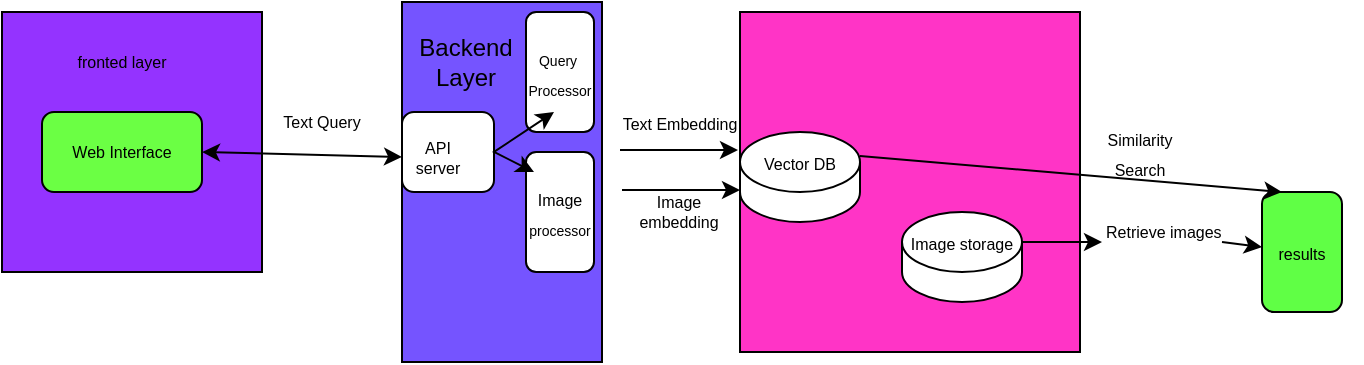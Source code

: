 <mxfile version="26.0.13">
  <diagram name="Page-1" id="6saZNYcrLodcOuAmdLzd">
    <mxGraphModel dx="794" dy="412" grid="1" gridSize="10" guides="1" tooltips="1" connect="1" arrows="1" fold="1" page="1" pageScale="1" pageWidth="827" pageHeight="1169" math="0" shadow="0">
      <root>
        <mxCell id="0" />
        <mxCell id="1" parent="0" />
        <mxCell id="bRfTEf3vcqRI0EIgpDa1-1" value="&lt;div&gt;&lt;br&gt;&lt;/div&gt;&lt;div&gt;&lt;br&gt;&lt;/div&gt;&lt;div&gt;&lt;br&gt;&lt;/div&gt;&lt;div&gt;&lt;br&gt;&lt;/div&gt;" style="whiteSpace=wrap;html=1;aspect=fixed;align=left;fillColor=light-dark(#9433FF,var(--ge-dark-color, #121212));" vertex="1" parent="1">
          <mxGeometry x="10" y="10" width="130" height="130" as="geometry" />
        </mxCell>
        <mxCell id="bRfTEf3vcqRI0EIgpDa1-2" value="&lt;span style=&quot;text-align: left;&quot;&gt;fronted layer&lt;/span&gt;" style="text;html=1;align=center;verticalAlign=middle;whiteSpace=wrap;rounded=0;fontSize=8;" vertex="1" parent="1">
          <mxGeometry x="40" y="20" width="60" height="30" as="geometry" />
        </mxCell>
        <mxCell id="bRfTEf3vcqRI0EIgpDa1-3" value="" style="rounded=1;whiteSpace=wrap;html=1;fillColor=light-dark(#6BFF44,var(--ge-dark-color, #121212));" vertex="1" parent="1">
          <mxGeometry x="30" y="60" width="80" height="40" as="geometry" />
        </mxCell>
        <mxCell id="bRfTEf3vcqRI0EIgpDa1-4" value="Web Interface" style="text;html=1;align=center;verticalAlign=middle;whiteSpace=wrap;rounded=0;fontSize=8;" vertex="1" parent="1">
          <mxGeometry x="40" y="65" width="60" height="30" as="geometry" />
        </mxCell>
        <mxCell id="bRfTEf3vcqRI0EIgpDa1-5" value="" style="endArrow=classic;startArrow=classic;html=1;rounded=0;entryX=0;entryY=0.5;entryDx=0;entryDy=0;" edge="1" parent="1" target="bRfTEf3vcqRI0EIgpDa1-19">
          <mxGeometry width="50" height="50" relative="1" as="geometry">
            <mxPoint x="110" y="80" as="sourcePoint" />
            <mxPoint x="334" y="80.23" as="targetPoint" />
          </mxGeometry>
        </mxCell>
        <mxCell id="bRfTEf3vcqRI0EIgpDa1-6" value="" style="rounded=0;whiteSpace=wrap;html=1;fillColor=light-dark(#7554FF,var(--ge-dark-color, #121212));" vertex="1" parent="1">
          <mxGeometry x="210" y="5" width="100" height="180" as="geometry" />
        </mxCell>
        <mxCell id="bRfTEf3vcqRI0EIgpDa1-7" value="Text Query" style="text;html=1;align=center;verticalAlign=middle;whiteSpace=wrap;rounded=0;fontSize=8;" vertex="1" parent="1">
          <mxGeometry x="140" y="50" width="60" height="30" as="geometry" />
        </mxCell>
        <mxCell id="bRfTEf3vcqRI0EIgpDa1-11" value="" style="rounded=1;whiteSpace=wrap;html=1;" vertex="1" parent="1">
          <mxGeometry x="272" y="10" width="34" height="60" as="geometry" />
        </mxCell>
        <mxCell id="bRfTEf3vcqRI0EIgpDa1-12" value="" style="rounded=1;whiteSpace=wrap;html=1;" vertex="1" parent="1">
          <mxGeometry x="272" y="80" width="34" height="60" as="geometry" />
        </mxCell>
        <mxCell id="bRfTEf3vcqRI0EIgpDa1-10" value="&lt;span style=&quot;color: rgba(0, 0, 0, 0); font-family: monospace; font-size: 0px; text-align: start; text-wrap-mode: nowrap;&quot;&gt;%3CmxGraphModel%3E%3Croot%3E%3CmxCell%20id%3D%220%22%2F%3E%3CmxCell%20id%3D%221%22%20parent%3D%220%22%2F%3E%3CmxCell%20id%3D%222%22%20value%3D%22API%20server%22%20style%3D%22text%3Bhtml%3D1%3Balign%3Dcenter%3BverticalAlign%3Dmiddle%3BwhiteSpace%3Dwrap%3Brounded%3D0%3B%22%20vertex%3D%221%22%20parent%3D%221%22%3E%3CmxGeometry%20x%3D%22460%22%20y%3D%22155%22%20width%3D%2260%22%20height%3D%2230%22%20as%3D%22geometry%22%2F%3E%3C%2FmxCell%3E%3C%2Froot%3E%3C%2FmxGraphModel%3E&lt;/span&gt;" style="rounded=1;whiteSpace=wrap;html=1;" vertex="1" parent="1">
          <mxGeometry x="210" y="60" width="46" height="40" as="geometry" />
        </mxCell>
        <mxCell id="bRfTEf3vcqRI0EIgpDa1-19" value="API server" style="text;html=1;align=center;verticalAlign=middle;whiteSpace=wrap;rounded=0;fontSize=8;" vertex="1" parent="1">
          <mxGeometry x="210" y="65" width="36" height="35" as="geometry" />
        </mxCell>
        <mxCell id="bRfTEf3vcqRI0EIgpDa1-24" value="" style="endArrow=classic;startArrow=classic;html=1;rounded=0;" edge="1" parent="1">
          <mxGeometry width="50" height="50" relative="1" as="geometry">
            <mxPoint x="286" y="60" as="sourcePoint" />
            <mxPoint x="276" y="90" as="targetPoint" />
            <Array as="points">
              <mxPoint x="256" y="80" />
            </Array>
          </mxGeometry>
        </mxCell>
        <mxCell id="bRfTEf3vcqRI0EIgpDa1-33" value="&lt;font style=&quot;font-size: 7px;&quot;&gt;Query&amp;nbsp;&lt;/font&gt;&lt;div&gt;&lt;font style=&quot;font-size: 7px;&quot;&gt;&lt;font style=&quot;&quot;&gt;Processo&lt;/font&gt;r&lt;/font&gt;&lt;/div&gt;" style="text;html=1;align=center;verticalAlign=middle;whiteSpace=wrap;rounded=0;" vertex="1" parent="1">
          <mxGeometry x="259" y="25" width="60" height="30" as="geometry" />
        </mxCell>
        <mxCell id="bRfTEf3vcqRI0EIgpDa1-34" value="&lt;font style=&quot;font-size: 8px;&quot;&gt;Image&lt;/font&gt;&lt;div&gt;&lt;font style=&quot;font-size: 7px;&quot;&gt;&lt;font style=&quot;&quot;&gt;process&lt;/font&gt;or&lt;/font&gt;&lt;/div&gt;" style="text;html=1;align=center;verticalAlign=middle;whiteSpace=wrap;rounded=0;" vertex="1" parent="1">
          <mxGeometry x="259" y="95" width="60" height="30" as="geometry" />
        </mxCell>
        <mxCell id="bRfTEf3vcqRI0EIgpDa1-35" value="&lt;font style=&quot;font-size: 8px;&quot;&gt;Text Embedding&lt;/font&gt;" style="text;html=1;align=center;verticalAlign=middle;whiteSpace=wrap;rounded=0;" vertex="1" parent="1">
          <mxGeometry x="319" y="40" width="60" height="50" as="geometry" />
        </mxCell>
        <mxCell id="bRfTEf3vcqRI0EIgpDa1-40" value="Image embedding" style="text;html=1;align=center;verticalAlign=middle;whiteSpace=wrap;rounded=0;fontSize=8;" vertex="1" parent="1">
          <mxGeometry x="318" y="95" width="61" height="30" as="geometry" />
        </mxCell>
        <mxCell id="bRfTEf3vcqRI0EIgpDa1-41" value="" style="whiteSpace=wrap;html=1;aspect=fixed;fillColor=light-dark(#FF34C6,var(--ge-dark-color, #121212));" vertex="1" parent="1">
          <mxGeometry x="379" y="10" width="170" height="170" as="geometry" />
        </mxCell>
        <mxCell id="bRfTEf3vcqRI0EIgpDa1-42" value="" style="shape=cylinder3;whiteSpace=wrap;html=1;boundedLbl=1;backgroundOutline=1;size=15;" vertex="1" parent="1">
          <mxGeometry x="379" y="70" width="60" height="45" as="geometry" />
        </mxCell>
        <mxCell id="bRfTEf3vcqRI0EIgpDa1-43" value="Backend Layer" style="text;html=1;align=center;verticalAlign=middle;whiteSpace=wrap;rounded=0;" vertex="1" parent="1">
          <mxGeometry x="212" y="20" width="60" height="30" as="geometry" />
        </mxCell>
        <mxCell id="bRfTEf3vcqRI0EIgpDa1-44" value="" style="shape=cylinder3;whiteSpace=wrap;html=1;boundedLbl=1;backgroundOutline=1;size=15;" vertex="1" parent="1">
          <mxGeometry x="460" y="110" width="60" height="45" as="geometry" />
        </mxCell>
        <mxCell id="bRfTEf3vcqRI0EIgpDa1-58" value="" style="endArrow=classic;html=1;rounded=0;" edge="1" parent="1">
          <mxGeometry width="50" height="50" relative="1" as="geometry">
            <mxPoint x="319" y="79" as="sourcePoint" />
            <mxPoint x="378" y="79" as="targetPoint" />
          </mxGeometry>
        </mxCell>
        <mxCell id="bRfTEf3vcqRI0EIgpDa1-60" value="" style="endArrow=classic;html=1;rounded=0;" edge="1" parent="1">
          <mxGeometry width="50" height="50" relative="1" as="geometry">
            <mxPoint x="320" y="99" as="sourcePoint" />
            <mxPoint x="379" y="99" as="targetPoint" />
          </mxGeometry>
        </mxCell>
        <mxCell id="bRfTEf3vcqRI0EIgpDa1-62" value="&lt;font style=&quot;font-size: 8px;&quot;&gt;Vector DB&lt;/font&gt;" style="text;html=1;align=center;verticalAlign=middle;whiteSpace=wrap;rounded=0;" vertex="1" parent="1">
          <mxGeometry x="379" y="70" width="60" height="30" as="geometry" />
        </mxCell>
        <mxCell id="bRfTEf3vcqRI0EIgpDa1-64" value="&lt;span style=&quot;font-size: 8px;&quot;&gt;Image storage&lt;/span&gt;" style="text;html=1;align=center;verticalAlign=middle;whiteSpace=wrap;rounded=0;" vertex="1" parent="1">
          <mxGeometry x="460" y="110" width="60" height="30" as="geometry" />
        </mxCell>
        <mxCell id="bRfTEf3vcqRI0EIgpDa1-65" value="" style="endArrow=classic;html=1;rounded=0;exitX=1;exitY=0.5;exitDx=0;exitDy=0;" edge="1" parent="1" source="bRfTEf3vcqRI0EIgpDa1-71" target="bRfTEf3vcqRI0EIgpDa1-66">
          <mxGeometry width="50" height="50" relative="1" as="geometry">
            <mxPoint x="530" y="125" as="sourcePoint" />
            <mxPoint x="590" y="125" as="targetPoint" />
          </mxGeometry>
        </mxCell>
        <mxCell id="bRfTEf3vcqRI0EIgpDa1-66" value="" style="rounded=1;whiteSpace=wrap;html=1;fillColor=light-dark(#60FF45,var(--ge-dark-color, #121212));" vertex="1" parent="1">
          <mxGeometry x="640" y="100" width="40" height="60" as="geometry" />
        </mxCell>
        <mxCell id="bRfTEf3vcqRI0EIgpDa1-67" value="" style="endArrow=classic;html=1;rounded=0;exitX=1;exitY=0.5;exitDx=0;exitDy=0;entryX=0.25;entryY=0;entryDx=0;entryDy=0;" edge="1" parent="1" target="bRfTEf3vcqRI0EIgpDa1-66">
          <mxGeometry width="50" height="50" relative="1" as="geometry">
            <mxPoint x="439" y="82" as="sourcePoint" />
            <mxPoint x="539" y="82" as="targetPoint" />
          </mxGeometry>
        </mxCell>
        <mxCell id="bRfTEf3vcqRI0EIgpDa1-69" value="&lt;span style=&quot;font-size: 8px;&quot;&gt;Similarity Search&lt;/span&gt;" style="text;html=1;align=center;verticalAlign=middle;whiteSpace=wrap;rounded=0;" vertex="1" parent="1">
          <mxGeometry x="549" y="65" width="60" height="30" as="geometry" />
        </mxCell>
        <mxCell id="bRfTEf3vcqRI0EIgpDa1-70" value="&lt;span style=&quot;font-size: 8px;&quot;&gt;results&lt;/span&gt;" style="text;html=1;align=center;verticalAlign=middle;whiteSpace=wrap;rounded=0;" vertex="1" parent="1">
          <mxGeometry x="630" y="115" width="60" height="30" as="geometry" />
        </mxCell>
        <mxCell id="bRfTEf3vcqRI0EIgpDa1-72" value="" style="endArrow=classic;html=1;rounded=0;exitX=1;exitY=0.5;exitDx=0;exitDy=0;" edge="1" parent="1" source="bRfTEf3vcqRI0EIgpDa1-64" target="bRfTEf3vcqRI0EIgpDa1-71">
          <mxGeometry width="50" height="50" relative="1" as="geometry">
            <mxPoint x="520" y="125" as="sourcePoint" />
            <mxPoint x="640" y="129" as="targetPoint" />
          </mxGeometry>
        </mxCell>
        <mxCell id="bRfTEf3vcqRI0EIgpDa1-71" value="&lt;div style=&quot;text-align: center;&quot;&gt;&lt;span style=&quot;background-color: transparent; color: light-dark(rgb(0, 0, 0), rgb(255, 255, 255)); font-size: 8px;&quot;&gt;Retrieve images&lt;/span&gt;&lt;/div&gt;" style="text;whiteSpace=wrap;html=1;" vertex="1" parent="1">
          <mxGeometry x="560" y="105" width="60" height="40" as="geometry" />
        </mxCell>
      </root>
    </mxGraphModel>
  </diagram>
</mxfile>
